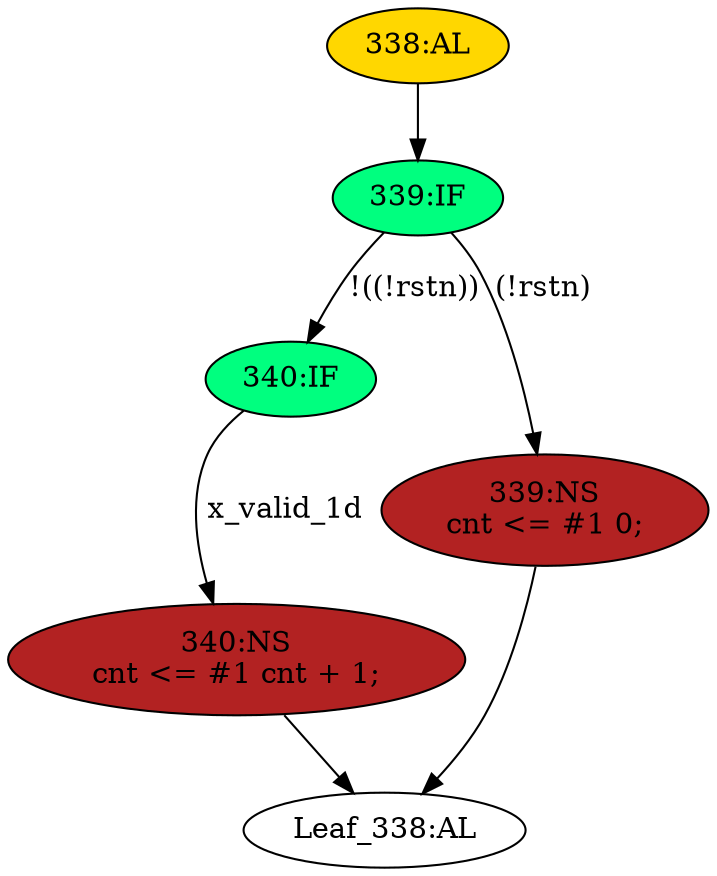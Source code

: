 strict digraph "" {
	node [label="\N"];
	"338:AL"	 [ast="<pyverilog.vparser.ast.Always object at 0x7f9442a2bd10>",
		clk_sens=True,
		fillcolor=gold,
		label="338:AL",
		sens="['sclk', 'rstn']",
		statements="[]",
		style=filled,
		typ=Always,
		use_var="['cnt', 'rstn', 'x_valid_1d']"];
	"339:IF"	 [ast="<pyverilog.vparser.ast.IfStatement object at 0x7f9442a41150>",
		fillcolor=springgreen,
		label="339:IF",
		statements="[]",
		style=filled,
		typ=IfStatement];
	"338:AL" -> "339:IF"	 [cond="[]",
		lineno=None];
	"340:IF"	 [ast="<pyverilog.vparser.ast.IfStatement object at 0x7f9442a411d0>",
		fillcolor=springgreen,
		label="340:IF",
		statements="[]",
		style=filled,
		typ=IfStatement];
	"340:NS"	 [ast="<pyverilog.vparser.ast.NonblockingSubstitution object at 0x7f9442a41250>",
		fillcolor=firebrick,
		label="340:NS
cnt <= #1 cnt + 1;",
		statements="[<pyverilog.vparser.ast.NonblockingSubstitution object at 0x7f9442a41250>]",
		style=filled,
		typ=NonblockingSubstitution];
	"340:IF" -> "340:NS"	 [cond="['x_valid_1d']",
		label=x_valid_1d,
		lineno=340];
	"339:IF" -> "340:IF"	 [cond="['rstn']",
		label="!((!rstn))",
		lineno=339];
	"339:NS"	 [ast="<pyverilog.vparser.ast.NonblockingSubstitution object at 0x7f9442a41550>",
		fillcolor=firebrick,
		label="339:NS
cnt <= #1 0;",
		statements="[<pyverilog.vparser.ast.NonblockingSubstitution object at 0x7f9442a41550>]",
		style=filled,
		typ=NonblockingSubstitution];
	"339:IF" -> "339:NS"	 [cond="['rstn']",
		label="(!rstn)",
		lineno=339];
	"Leaf_338:AL"	 [def_var="['cnt']",
		label="Leaf_338:AL"];
	"339:NS" -> "Leaf_338:AL"	 [cond="[]",
		lineno=None];
	"340:NS" -> "Leaf_338:AL"	 [cond="[]",
		lineno=None];
}
